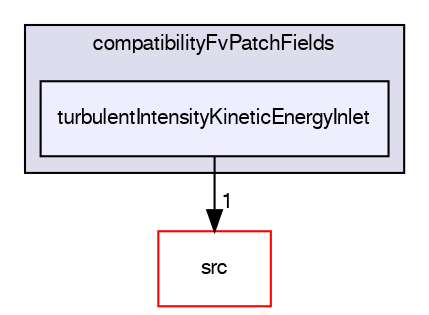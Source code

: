 digraph "applications/utilities/postProcessing/turbulence/R/compatibilityFvPatchFields/turbulentIntensityKineticEnergyInlet" {
  bgcolor=transparent;
  compound=true
  node [ fontsize="10", fontname="FreeSans"];
  edge [ labelfontsize="10", labelfontname="FreeSans"];
  subgraph clusterdir_8c489683de4c08b1762d5dcb5154163d {
    graph [ bgcolor="#ddddee", pencolor="black", label="compatibilityFvPatchFields" fontname="FreeSans", fontsize="10", URL="dir_8c489683de4c08b1762d5dcb5154163d.html"]
  dir_d7f2848b0c621716765b1f74cc8991c9 [shape=box, label="turbulentIntensityKineticEnergyInlet", style="filled", fillcolor="#eeeeff", pencolor="black", URL="dir_d7f2848b0c621716765b1f74cc8991c9.html"];
  }
  dir_68267d1309a1af8e8297ef4c3efbcdba [shape=box label="src" color="red" URL="dir_68267d1309a1af8e8297ef4c3efbcdba.html"];
  dir_d7f2848b0c621716765b1f74cc8991c9->dir_68267d1309a1af8e8297ef4c3efbcdba [headlabel="1", labeldistance=1.5 headhref="dir_000516_000577.html"];
}
